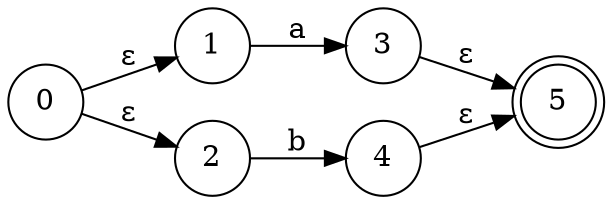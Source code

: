 digraph eNFA {
	rankdir=LR;

	0 [shape=circle];
	0 -> 1 [label="ε"];
	0 -> 2 [label="ε"];

	1 [shape=circle];
	1 -> 3 [label="a"];

	2 [shape=circle];
	2 -> 4 [label="b"];

	3 [shape=circle];
	3 -> 5 [label="ε"];

	4 [shape=circle];
	4 -> 5 [label="ε"];

	5 [shape=doublecircle];

}
